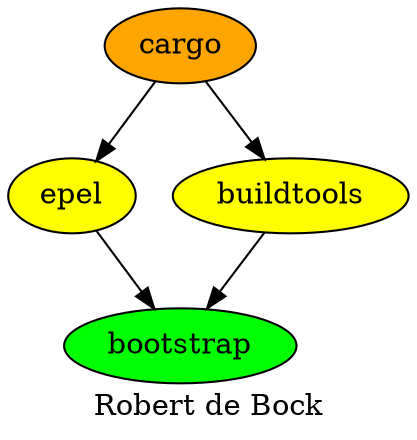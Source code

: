 digraph PhiloDilemma {
  label = "Robert de Bock" ;
  overlap=false
  {
    bootstrap [fillcolor=green style=filled]
    epel [fillcolor=yellow style=filled]
    buildtools [fillcolor=yellow style=filled]
    cargo [fillcolor=orange style=filled]
  }
  {buildtools epel} -> bootstrap
  cargo -> {buildtools epel}
}
